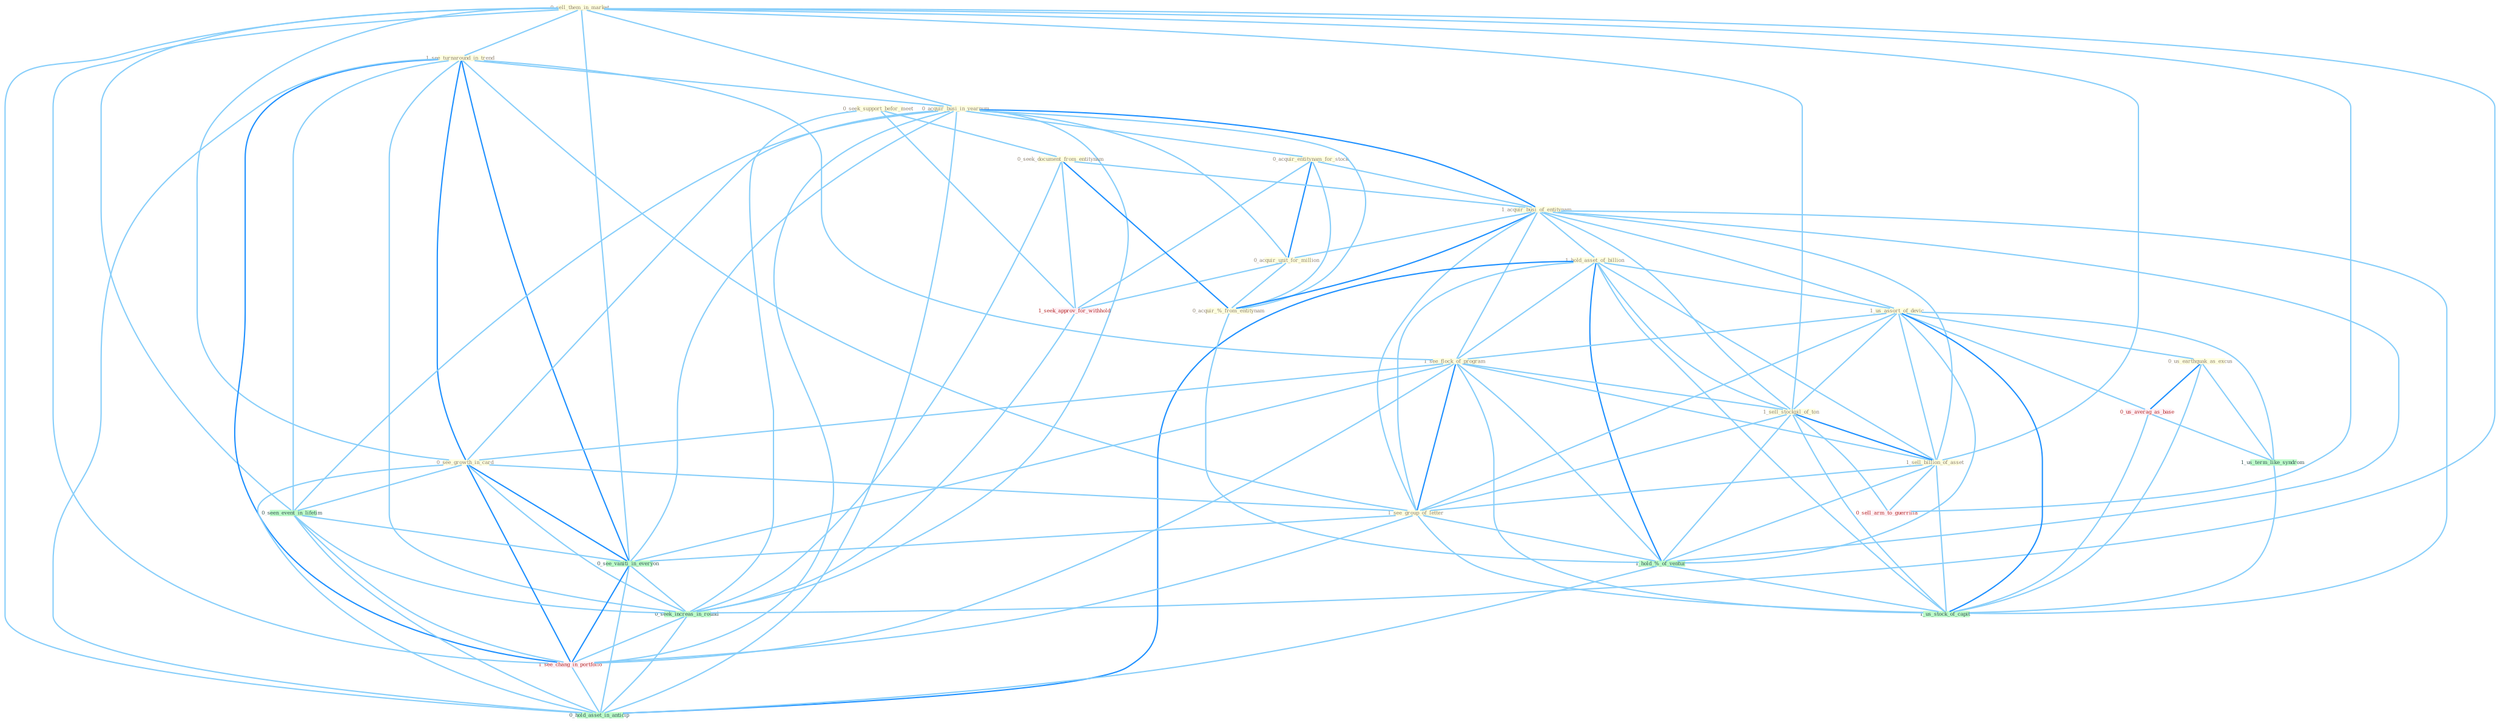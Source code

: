 Graph G{ 
    node
    [shape=polygon,style=filled,width=.5,height=.06,color="#BDFCC9",fixedsize=true,fontsize=4,
    fontcolor="#2f4f4f"];
    {node
    [color="#ffffe0", fontcolor="#8b7d6b"] "0_sell_them_in_market " "1_see_turnaround_in_trend " "0_acquir_busi_in_yearnum " "0_seek_support_befor_meet " "0_acquir_entitynam_for_stock " "0_seek_document_from_entitynam " "1_acquir_busi_of_entitynam " "1_hold_asset_of_billion " "1_us_assort_of_devic " "1_see_flock_of_program " "1_sell_stockpil_of_ton " "0_acquir_unit_for_million " "0_see_growth_in_card " "0_us_earthquak_as_excus " "1_sell_billion_of_asset " "0_acquir_%_from_entitynam " "1_see_group_of_letter "}
{node [color="#fff0f5", fontcolor="#b22222"] "0_us_averag_as_base " "1_seek_approv_for_withhold " "0_sell_arm_to_guerrilla " "1_see_chang_in_portfolio "}
edge [color="#B0E2FF"];

	"0_sell_them_in_market " -- "1_see_turnaround_in_trend " [w="1", color="#87cefa" ];
	"0_sell_them_in_market " -- "0_acquir_busi_in_yearnum " [w="1", color="#87cefa" ];
	"0_sell_them_in_market " -- "1_sell_stockpil_of_ton " [w="1", color="#87cefa" ];
	"0_sell_them_in_market " -- "0_see_growth_in_card " [w="1", color="#87cefa" ];
	"0_sell_them_in_market " -- "1_sell_billion_of_asset " [w="1", color="#87cefa" ];
	"0_sell_them_in_market " -- "0_seen_event_in_lifetim " [w="1", color="#87cefa" ];
	"0_sell_them_in_market " -- "0_see_vaniti_in_everyon " [w="1", color="#87cefa" ];
	"0_sell_them_in_market " -- "0_sell_arm_to_guerrilla " [w="1", color="#87cefa" ];
	"0_sell_them_in_market " -- "0_seek_increas_in_round " [w="1", color="#87cefa" ];
	"0_sell_them_in_market " -- "1_see_chang_in_portfolio " [w="1", color="#87cefa" ];
	"0_sell_them_in_market " -- "0_hold_asset_in_anticip " [w="1", color="#87cefa" ];
	"1_see_turnaround_in_trend " -- "0_acquir_busi_in_yearnum " [w="1", color="#87cefa" ];
	"1_see_turnaround_in_trend " -- "1_see_flock_of_program " [w="1", color="#87cefa" ];
	"1_see_turnaround_in_trend " -- "0_see_growth_in_card " [w="2", color="#1e90ff" , len=0.8];
	"1_see_turnaround_in_trend " -- "1_see_group_of_letter " [w="1", color="#87cefa" ];
	"1_see_turnaround_in_trend " -- "0_seen_event_in_lifetim " [w="1", color="#87cefa" ];
	"1_see_turnaround_in_trend " -- "0_see_vaniti_in_everyon " [w="2", color="#1e90ff" , len=0.8];
	"1_see_turnaround_in_trend " -- "0_seek_increas_in_round " [w="1", color="#87cefa" ];
	"1_see_turnaround_in_trend " -- "1_see_chang_in_portfolio " [w="2", color="#1e90ff" , len=0.8];
	"1_see_turnaround_in_trend " -- "0_hold_asset_in_anticip " [w="1", color="#87cefa" ];
	"0_acquir_busi_in_yearnum " -- "0_acquir_entitynam_for_stock " [w="1", color="#87cefa" ];
	"0_acquir_busi_in_yearnum " -- "1_acquir_busi_of_entitynam " [w="2", color="#1e90ff" , len=0.8];
	"0_acquir_busi_in_yearnum " -- "0_acquir_unit_for_million " [w="1", color="#87cefa" ];
	"0_acquir_busi_in_yearnum " -- "0_see_growth_in_card " [w="1", color="#87cefa" ];
	"0_acquir_busi_in_yearnum " -- "0_acquir_%_from_entitynam " [w="1", color="#87cefa" ];
	"0_acquir_busi_in_yearnum " -- "0_seen_event_in_lifetim " [w="1", color="#87cefa" ];
	"0_acquir_busi_in_yearnum " -- "0_see_vaniti_in_everyon " [w="1", color="#87cefa" ];
	"0_acquir_busi_in_yearnum " -- "0_seek_increas_in_round " [w="1", color="#87cefa" ];
	"0_acquir_busi_in_yearnum " -- "1_see_chang_in_portfolio " [w="1", color="#87cefa" ];
	"0_acquir_busi_in_yearnum " -- "0_hold_asset_in_anticip " [w="1", color="#87cefa" ];
	"0_seek_support_befor_meet " -- "0_seek_document_from_entitynam " [w="1", color="#87cefa" ];
	"0_seek_support_befor_meet " -- "1_seek_approv_for_withhold " [w="1", color="#87cefa" ];
	"0_seek_support_befor_meet " -- "0_seek_increas_in_round " [w="1", color="#87cefa" ];
	"0_acquir_entitynam_for_stock " -- "1_acquir_busi_of_entitynam " [w="1", color="#87cefa" ];
	"0_acquir_entitynam_for_stock " -- "0_acquir_unit_for_million " [w="2", color="#1e90ff" , len=0.8];
	"0_acquir_entitynam_for_stock " -- "0_acquir_%_from_entitynam " [w="1", color="#87cefa" ];
	"0_acquir_entitynam_for_stock " -- "1_seek_approv_for_withhold " [w="1", color="#87cefa" ];
	"0_seek_document_from_entitynam " -- "1_acquir_busi_of_entitynam " [w="1", color="#87cefa" ];
	"0_seek_document_from_entitynam " -- "0_acquir_%_from_entitynam " [w="2", color="#1e90ff" , len=0.8];
	"0_seek_document_from_entitynam " -- "1_seek_approv_for_withhold " [w="1", color="#87cefa" ];
	"0_seek_document_from_entitynam " -- "0_seek_increas_in_round " [w="1", color="#87cefa" ];
	"1_acquir_busi_of_entitynam " -- "1_hold_asset_of_billion " [w="1", color="#87cefa" ];
	"1_acquir_busi_of_entitynam " -- "1_us_assort_of_devic " [w="1", color="#87cefa" ];
	"1_acquir_busi_of_entitynam " -- "1_see_flock_of_program " [w="1", color="#87cefa" ];
	"1_acquir_busi_of_entitynam " -- "1_sell_stockpil_of_ton " [w="1", color="#87cefa" ];
	"1_acquir_busi_of_entitynam " -- "0_acquir_unit_for_million " [w="1", color="#87cefa" ];
	"1_acquir_busi_of_entitynam " -- "1_sell_billion_of_asset " [w="1", color="#87cefa" ];
	"1_acquir_busi_of_entitynam " -- "0_acquir_%_from_entitynam " [w="2", color="#1e90ff" , len=0.8];
	"1_acquir_busi_of_entitynam " -- "1_see_group_of_letter " [w="1", color="#87cefa" ];
	"1_acquir_busi_of_entitynam " -- "1_hold_%_of_ventur " [w="1", color="#87cefa" ];
	"1_acquir_busi_of_entitynam " -- "1_us_stock_of_capit " [w="1", color="#87cefa" ];
	"1_hold_asset_of_billion " -- "1_us_assort_of_devic " [w="1", color="#87cefa" ];
	"1_hold_asset_of_billion " -- "1_see_flock_of_program " [w="1", color="#87cefa" ];
	"1_hold_asset_of_billion " -- "1_sell_stockpil_of_ton " [w="1", color="#87cefa" ];
	"1_hold_asset_of_billion " -- "1_sell_billion_of_asset " [w="1", color="#87cefa" ];
	"1_hold_asset_of_billion " -- "1_see_group_of_letter " [w="1", color="#87cefa" ];
	"1_hold_asset_of_billion " -- "1_hold_%_of_ventur " [w="2", color="#1e90ff" , len=0.8];
	"1_hold_asset_of_billion " -- "1_us_stock_of_capit " [w="1", color="#87cefa" ];
	"1_hold_asset_of_billion " -- "0_hold_asset_in_anticip " [w="2", color="#1e90ff" , len=0.8];
	"1_us_assort_of_devic " -- "1_see_flock_of_program " [w="1", color="#87cefa" ];
	"1_us_assort_of_devic " -- "1_sell_stockpil_of_ton " [w="1", color="#87cefa" ];
	"1_us_assort_of_devic " -- "0_us_earthquak_as_excus " [w="1", color="#87cefa" ];
	"1_us_assort_of_devic " -- "1_sell_billion_of_asset " [w="1", color="#87cefa" ];
	"1_us_assort_of_devic " -- "1_see_group_of_letter " [w="1", color="#87cefa" ];
	"1_us_assort_of_devic " -- "0_us_averag_as_base " [w="1", color="#87cefa" ];
	"1_us_assort_of_devic " -- "1_us_term_like_syndrom " [w="1", color="#87cefa" ];
	"1_us_assort_of_devic " -- "1_hold_%_of_ventur " [w="1", color="#87cefa" ];
	"1_us_assort_of_devic " -- "1_us_stock_of_capit " [w="2", color="#1e90ff" , len=0.8];
	"1_see_flock_of_program " -- "1_sell_stockpil_of_ton " [w="1", color="#87cefa" ];
	"1_see_flock_of_program " -- "0_see_growth_in_card " [w="1", color="#87cefa" ];
	"1_see_flock_of_program " -- "1_sell_billion_of_asset " [w="1", color="#87cefa" ];
	"1_see_flock_of_program " -- "1_see_group_of_letter " [w="2", color="#1e90ff" , len=0.8];
	"1_see_flock_of_program " -- "1_hold_%_of_ventur " [w="1", color="#87cefa" ];
	"1_see_flock_of_program " -- "0_see_vaniti_in_everyon " [w="1", color="#87cefa" ];
	"1_see_flock_of_program " -- "1_us_stock_of_capit " [w="1", color="#87cefa" ];
	"1_see_flock_of_program " -- "1_see_chang_in_portfolio " [w="1", color="#87cefa" ];
	"1_sell_stockpil_of_ton " -- "1_sell_billion_of_asset " [w="2", color="#1e90ff" , len=0.8];
	"1_sell_stockpil_of_ton " -- "1_see_group_of_letter " [w="1", color="#87cefa" ];
	"1_sell_stockpil_of_ton " -- "1_hold_%_of_ventur " [w="1", color="#87cefa" ];
	"1_sell_stockpil_of_ton " -- "0_sell_arm_to_guerrilla " [w="1", color="#87cefa" ];
	"1_sell_stockpil_of_ton " -- "1_us_stock_of_capit " [w="1", color="#87cefa" ];
	"0_acquir_unit_for_million " -- "0_acquir_%_from_entitynam " [w="1", color="#87cefa" ];
	"0_acquir_unit_for_million " -- "1_seek_approv_for_withhold " [w="1", color="#87cefa" ];
	"0_see_growth_in_card " -- "1_see_group_of_letter " [w="1", color="#87cefa" ];
	"0_see_growth_in_card " -- "0_seen_event_in_lifetim " [w="1", color="#87cefa" ];
	"0_see_growth_in_card " -- "0_see_vaniti_in_everyon " [w="2", color="#1e90ff" , len=0.8];
	"0_see_growth_in_card " -- "0_seek_increas_in_round " [w="1", color="#87cefa" ];
	"0_see_growth_in_card " -- "1_see_chang_in_portfolio " [w="2", color="#1e90ff" , len=0.8];
	"0_see_growth_in_card " -- "0_hold_asset_in_anticip " [w="1", color="#87cefa" ];
	"0_us_earthquak_as_excus " -- "0_us_averag_as_base " [w="2", color="#1e90ff" , len=0.8];
	"0_us_earthquak_as_excus " -- "1_us_term_like_syndrom " [w="1", color="#87cefa" ];
	"0_us_earthquak_as_excus " -- "1_us_stock_of_capit " [w="1", color="#87cefa" ];
	"1_sell_billion_of_asset " -- "1_see_group_of_letter " [w="1", color="#87cefa" ];
	"1_sell_billion_of_asset " -- "1_hold_%_of_ventur " [w="1", color="#87cefa" ];
	"1_sell_billion_of_asset " -- "0_sell_arm_to_guerrilla " [w="1", color="#87cefa" ];
	"1_sell_billion_of_asset " -- "1_us_stock_of_capit " [w="1", color="#87cefa" ];
	"0_acquir_%_from_entitynam " -- "1_hold_%_of_ventur " [w="1", color="#87cefa" ];
	"1_see_group_of_letter " -- "1_hold_%_of_ventur " [w="1", color="#87cefa" ];
	"1_see_group_of_letter " -- "0_see_vaniti_in_everyon " [w="1", color="#87cefa" ];
	"1_see_group_of_letter " -- "1_us_stock_of_capit " [w="1", color="#87cefa" ];
	"1_see_group_of_letter " -- "1_see_chang_in_portfolio " [w="1", color="#87cefa" ];
	"0_seen_event_in_lifetim " -- "0_see_vaniti_in_everyon " [w="1", color="#87cefa" ];
	"0_seen_event_in_lifetim " -- "0_seek_increas_in_round " [w="1", color="#87cefa" ];
	"0_seen_event_in_lifetim " -- "1_see_chang_in_portfolio " [w="1", color="#87cefa" ];
	"0_seen_event_in_lifetim " -- "0_hold_asset_in_anticip " [w="1", color="#87cefa" ];
	"0_us_averag_as_base " -- "1_us_term_like_syndrom " [w="1", color="#87cefa" ];
	"0_us_averag_as_base " -- "1_us_stock_of_capit " [w="1", color="#87cefa" ];
	"1_us_term_like_syndrom " -- "1_us_stock_of_capit " [w="1", color="#87cefa" ];
	"1_seek_approv_for_withhold " -- "0_seek_increas_in_round " [w="1", color="#87cefa" ];
	"1_hold_%_of_ventur " -- "1_us_stock_of_capit " [w="1", color="#87cefa" ];
	"1_hold_%_of_ventur " -- "0_hold_asset_in_anticip " [w="1", color="#87cefa" ];
	"0_see_vaniti_in_everyon " -- "0_seek_increas_in_round " [w="1", color="#87cefa" ];
	"0_see_vaniti_in_everyon " -- "1_see_chang_in_portfolio " [w="2", color="#1e90ff" , len=0.8];
	"0_see_vaniti_in_everyon " -- "0_hold_asset_in_anticip " [w="1", color="#87cefa" ];
	"0_seek_increas_in_round " -- "1_see_chang_in_portfolio " [w="1", color="#87cefa" ];
	"0_seek_increas_in_round " -- "0_hold_asset_in_anticip " [w="1", color="#87cefa" ];
	"1_see_chang_in_portfolio " -- "0_hold_asset_in_anticip " [w="1", color="#87cefa" ];
}